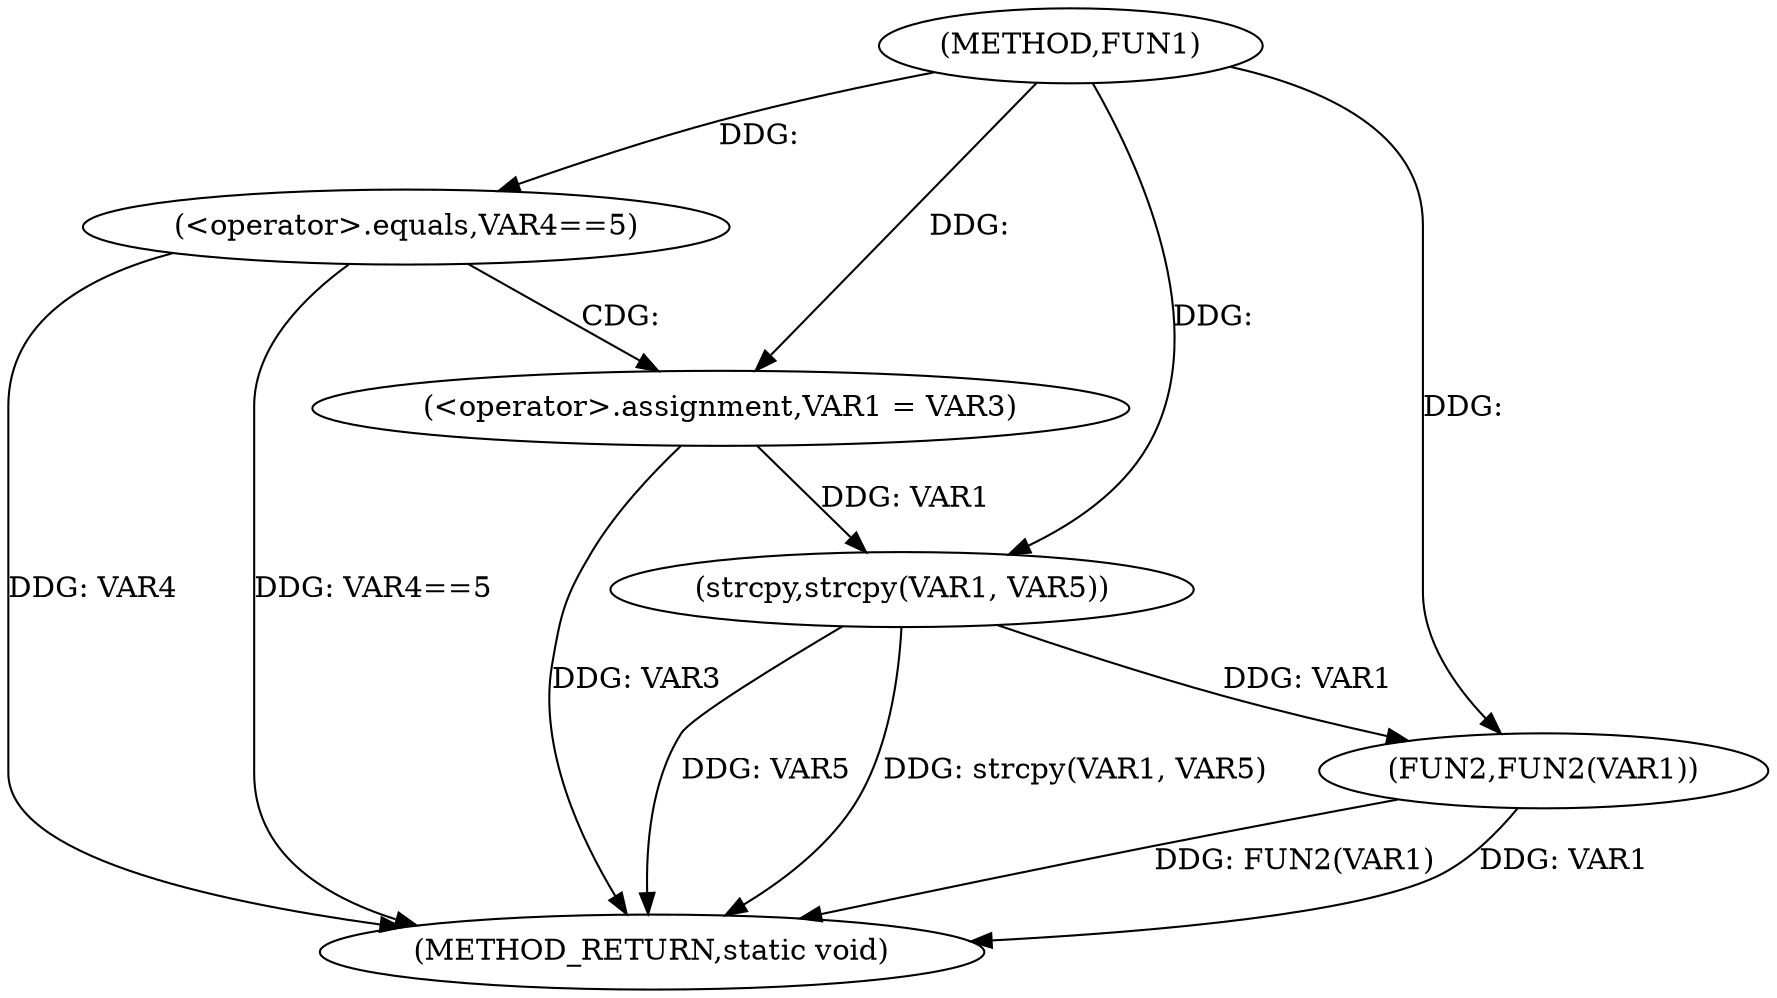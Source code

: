 digraph FUN1 {  
"1000100" [label = "(METHOD,FUN1)" ]
"1000120" [label = "(METHOD_RETURN,static void)" ]
"1000106" [label = "(<operator>.equals,VAR4==5)" ]
"1000110" [label = "(<operator>.assignment,VAR1 = VAR3)" ]
"1000115" [label = "(strcpy,strcpy(VAR1, VAR5))" ]
"1000118" [label = "(FUN2,FUN2(VAR1))" ]
  "1000115" -> "1000120"  [ label = "DDG: VAR5"] 
  "1000106" -> "1000120"  [ label = "DDG: VAR4"] 
  "1000115" -> "1000120"  [ label = "DDG: strcpy(VAR1, VAR5)"] 
  "1000118" -> "1000120"  [ label = "DDG: FUN2(VAR1)"] 
  "1000110" -> "1000120"  [ label = "DDG: VAR3"] 
  "1000118" -> "1000120"  [ label = "DDG: VAR1"] 
  "1000106" -> "1000120"  [ label = "DDG: VAR4==5"] 
  "1000100" -> "1000106"  [ label = "DDG: "] 
  "1000100" -> "1000110"  [ label = "DDG: "] 
  "1000110" -> "1000115"  [ label = "DDG: VAR1"] 
  "1000100" -> "1000115"  [ label = "DDG: "] 
  "1000115" -> "1000118"  [ label = "DDG: VAR1"] 
  "1000100" -> "1000118"  [ label = "DDG: "] 
  "1000106" -> "1000110"  [ label = "CDG: "] 
}
